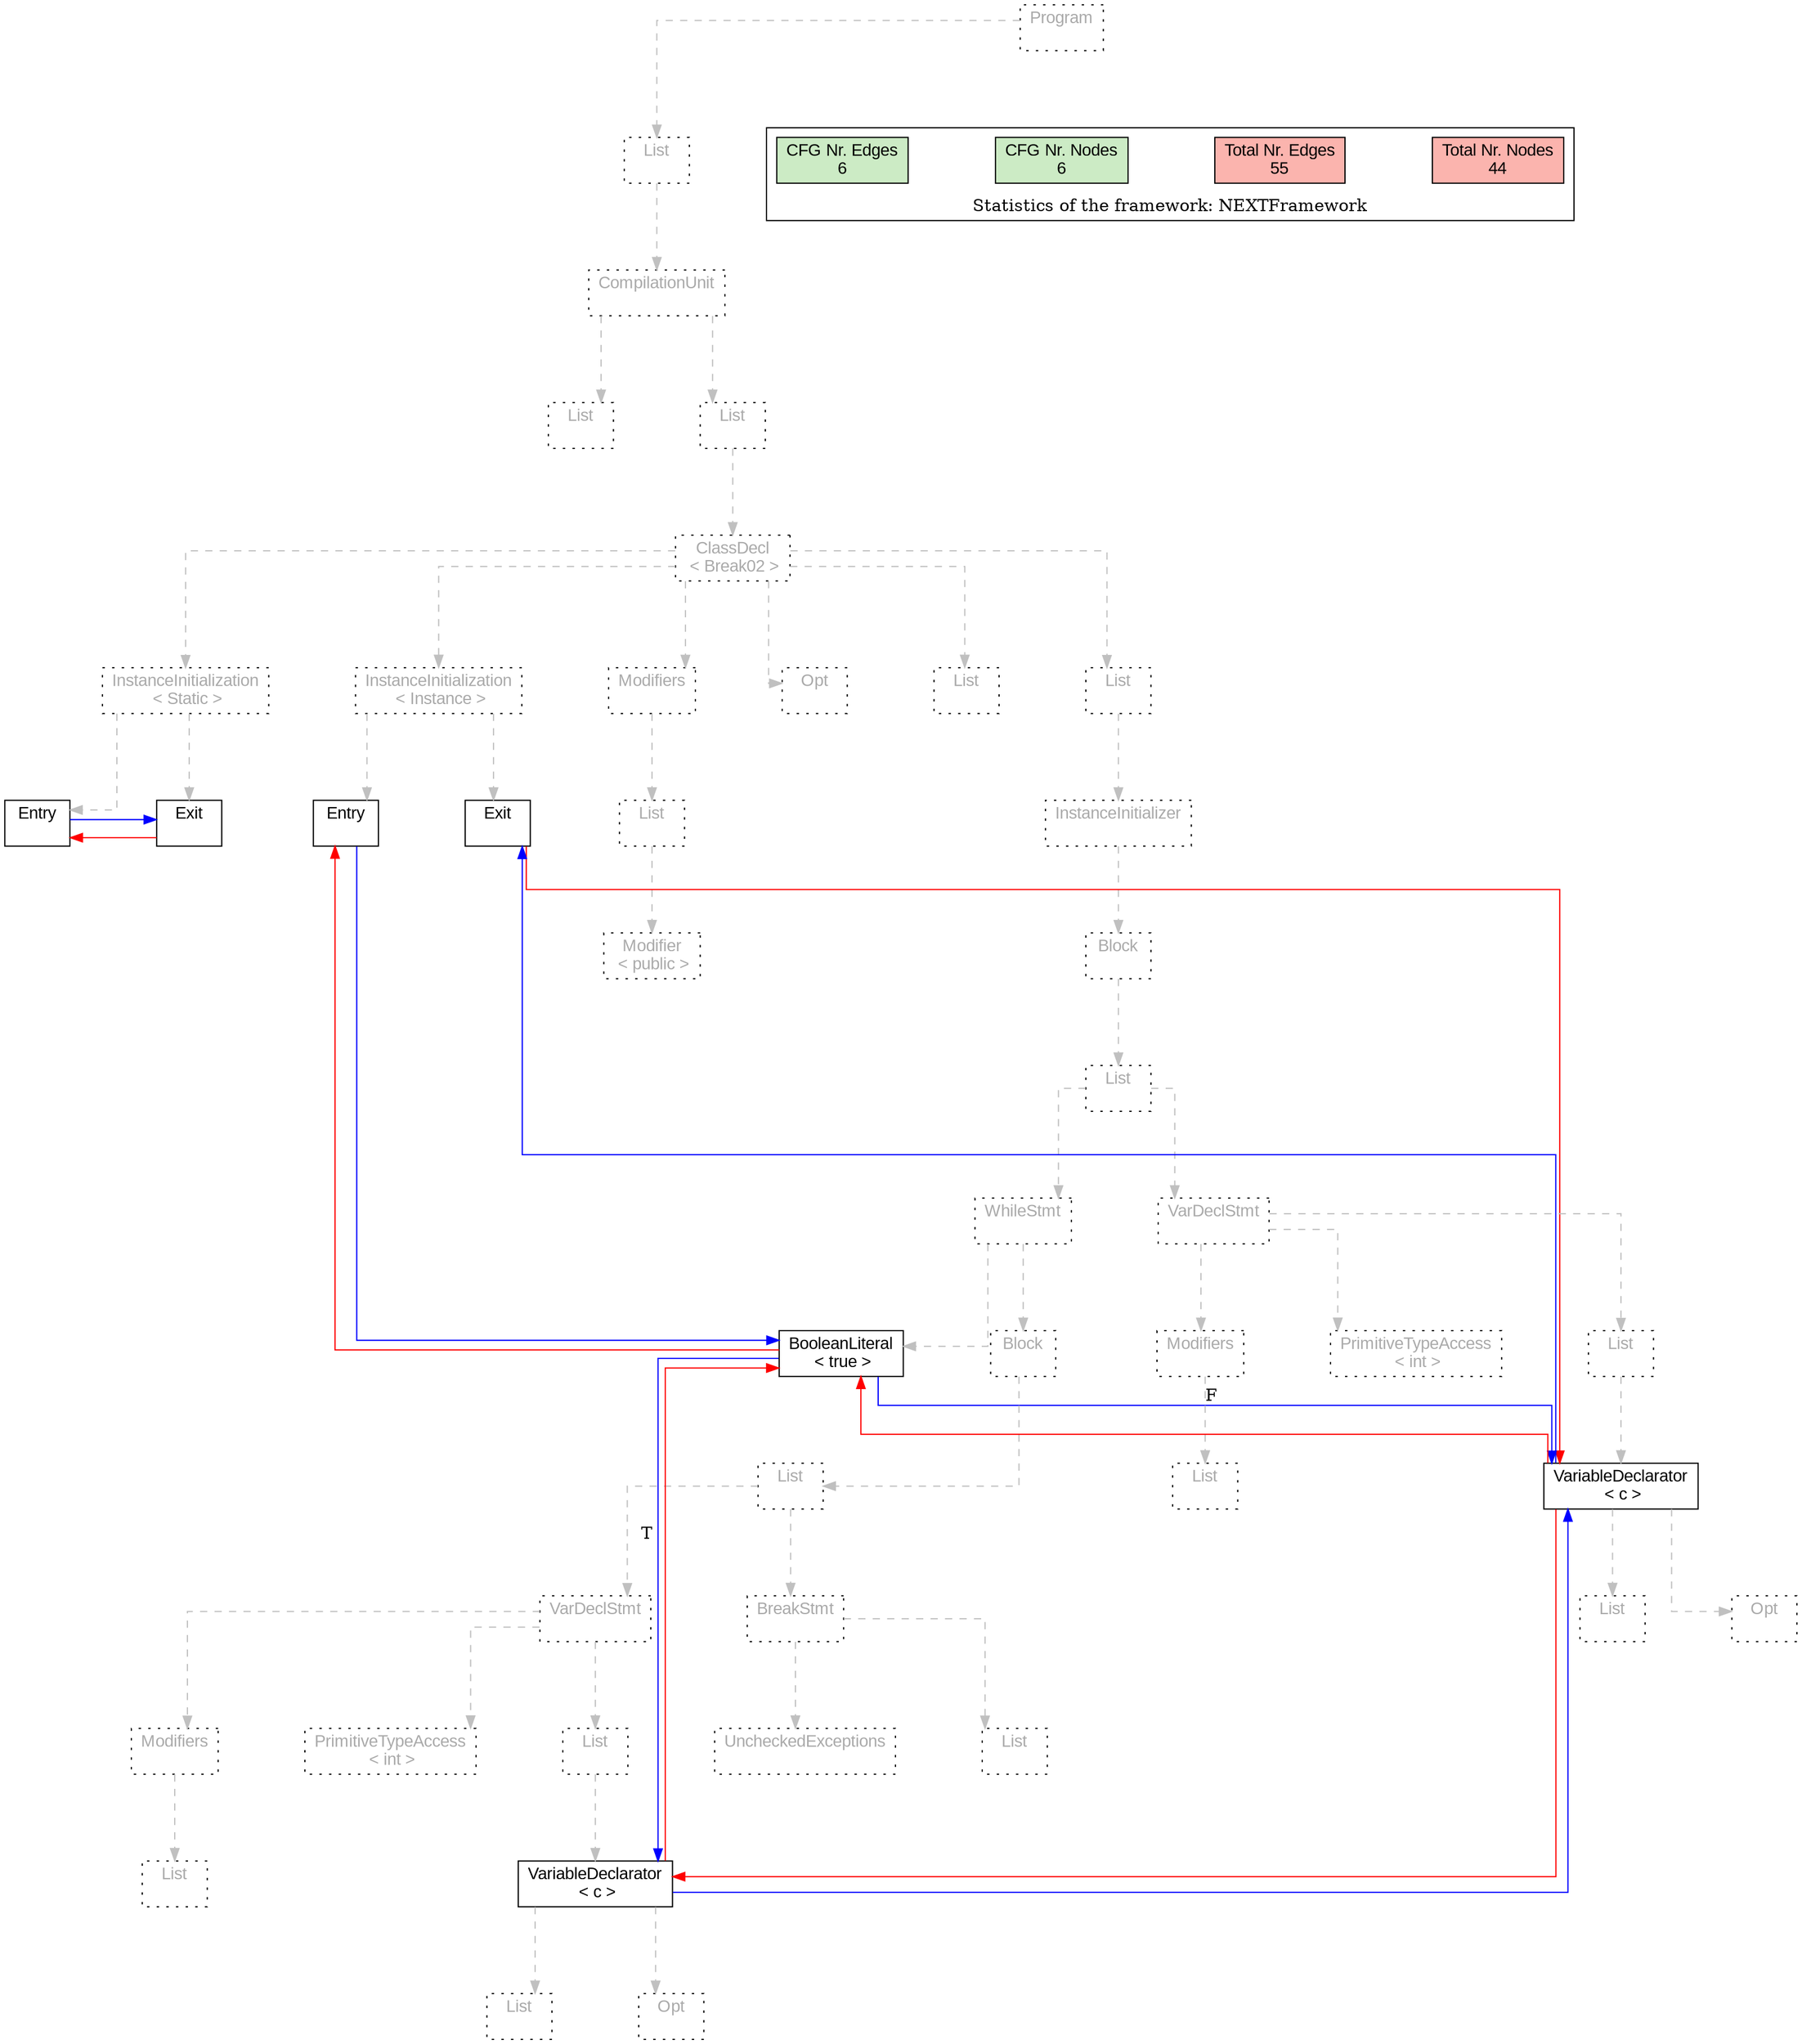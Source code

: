 digraph G {
graph [splines=ortho, nodesep="1", ranksep="1"]
node [shape=rect, fontname=Arial];
{ rank = same; "Program[0]"}
{ rank = same; "List[1]"}
{ rank = same; "CompilationUnit[2]"}
{ rank = same; "List[3]"; "List[4]"}
{ rank = same; "ClassDecl[5]"}
{ rank = same; "Modifiers[22]"; "Opt[25]"; "List[26]"; "List[27]"; "InstanceInitialization[6]"; "InstanceInitialization[14]"}
{ rank = same; "List[23]"; "InstanceInitializer[28]"; "Entry[7]"; "Exit[8]"; "Entry[15]"; "Exit[16]"}
{ rank = same; "Modifier[24]"; "Block[29]"}
{ rank = same; "List[30]"}
{ rank = same; "WhileStmt[31]"; "VarDeclStmt[46]"}
{ rank = same; "BooleanLiteral[32]"; "Block[33]"; "Modifiers[47]"; "PrimitiveTypeAccess[49]"; "List[50]"}
{ rank = same; "List[34]"; "List[48]"; "VariableDeclarator[51]"}
{ rank = same; "VarDeclStmt[35]"; "BreakStmt[43]"; "List[52]"; "Opt[53]"}
{ rank = same; "Modifiers[36]"; "PrimitiveTypeAccess[38]"; "List[39]"; "List[45]"; "UncheckedExceptions[44]"}
{ rank = same; "List[37]"; "VariableDeclarator[40]"}
{ rank = same; "List[41]"; "Opt[42]"}
"Program[0]" [label="Program\n ", style= dotted   fillcolor="#eeeeee" fontcolor="#aaaaaa"  ]
"List[1]" [label="List\n ", style= dotted   fillcolor="#eeeeee" fontcolor="#aaaaaa"  ]
"CompilationUnit[2]" [label="CompilationUnit\n ", style= dotted   fillcolor="#eeeeee" fontcolor="#aaaaaa"  ]
"List[3]" [label="List\n ", style= dotted   fillcolor="#eeeeee" fontcolor="#aaaaaa"  ]
"List[4]" [label="List\n ", style= dotted   fillcolor="#eeeeee" fontcolor="#aaaaaa"  ]
"ClassDecl[5]" [label="ClassDecl\n < Break02 >", style= dotted   fillcolor="#eeeeee" fontcolor="#aaaaaa"  ]
"Modifiers[22]" [label="Modifiers\n ", style= dotted   fillcolor="#eeeeee" fontcolor="#aaaaaa"  ]
"List[23]" [label="List\n ", style= dotted   fillcolor="#eeeeee" fontcolor="#aaaaaa"  ]
"Modifier[24]" [label="Modifier\n < public >", style= dotted   fillcolor="#eeeeee" fontcolor="#aaaaaa"  ]
"Opt[25]" [label="Opt\n ", style= dotted   fillcolor="#eeeeee" fontcolor="#aaaaaa"  ]
"List[26]" [label="List\n ", style= dotted   fillcolor="#eeeeee" fontcolor="#aaaaaa"  ]
"List[27]" [label="List\n ", style= dotted   fillcolor="#eeeeee" fontcolor="#aaaaaa"  ]
"InstanceInitializer[28]" [label="InstanceInitializer\n ", style= dotted   fillcolor="#eeeeee" fontcolor="#aaaaaa"  ]
"Block[29]" [label="Block\n ", style= dotted   fillcolor="#eeeeee" fontcolor="#aaaaaa"  ]
"List[30]" [label="List\n ", style= dotted   fillcolor="#eeeeee" fontcolor="#aaaaaa"  ]
"WhileStmt[31]" [label="WhileStmt\n ", style= dotted   fillcolor="#eeeeee" fontcolor="#aaaaaa"  ]
"BooleanLiteral[32]" [label="BooleanLiteral\n < true >", fillcolor=white   style=filled  ]
"Block[33]" [label="Block\n ", style= dotted   fillcolor="#eeeeee" fontcolor="#aaaaaa"  ]
"List[34]" [label="List\n ", style= dotted   fillcolor="#eeeeee" fontcolor="#aaaaaa"  ]
"VarDeclStmt[35]" [label="VarDeclStmt\n ", style= dotted   fillcolor="#eeeeee" fontcolor="#aaaaaa"  ]
"Modifiers[36]" [label="Modifiers\n ", style= dotted   fillcolor="#eeeeee" fontcolor="#aaaaaa"  ]
"List[37]" [label="List\n ", style= dotted   fillcolor="#eeeeee" fontcolor="#aaaaaa"  ]
"PrimitiveTypeAccess[38]" [label="PrimitiveTypeAccess\n < int >", style= dotted   fillcolor="#eeeeee" fontcolor="#aaaaaa"  ]
"List[39]" [label="List\n ", style= dotted   fillcolor="#eeeeee" fontcolor="#aaaaaa"  ]
"VariableDeclarator[40]" [label="VariableDeclarator\n < c >", fillcolor=white   style=filled  ]
"List[41]" [label="List\n ", style= dotted   fillcolor="#eeeeee" fontcolor="#aaaaaa"  ]
"Opt[42]" [label="Opt\n ", style= dotted   fillcolor="#eeeeee" fontcolor="#aaaaaa"  ]
"BreakStmt[43]" [label="BreakStmt\n ", style= dotted   fillcolor="#eeeeee" fontcolor="#aaaaaa"  ]
"List[45]" [label="List\n ", style= dotted   fillcolor="#eeeeee" fontcolor="#aaaaaa"  ]
"UncheckedExceptions[44]" [label="UncheckedExceptions\n ", style= dotted   fillcolor="#eeeeee" fontcolor="#aaaaaa"  ]
"VarDeclStmt[46]" [label="VarDeclStmt\n ", style= dotted   fillcolor="#eeeeee" fontcolor="#aaaaaa"  ]
"Modifiers[47]" [label="Modifiers\n ", style= dotted   fillcolor="#eeeeee" fontcolor="#aaaaaa"  ]
"List[48]" [label="List\n ", style= dotted   fillcolor="#eeeeee" fontcolor="#aaaaaa"  ]
"PrimitiveTypeAccess[49]" [label="PrimitiveTypeAccess\n < int >", style= dotted   fillcolor="#eeeeee" fontcolor="#aaaaaa"  ]
"List[50]" [label="List\n ", style= dotted   fillcolor="#eeeeee" fontcolor="#aaaaaa"  ]
"VariableDeclarator[51]" [label="VariableDeclarator\n < c >", fillcolor=white   style=filled  ]
"List[52]" [label="List\n ", style= dotted   fillcolor="#eeeeee" fontcolor="#aaaaaa"  ]
"Opt[53]" [label="Opt\n ", style= dotted   fillcolor="#eeeeee" fontcolor="#aaaaaa"  ]
"InstanceInitialization[6]" [label="InstanceInitialization\n < Instance >", style= dotted   fillcolor="#eeeeee" fontcolor="#aaaaaa"  ]
"Entry[7]" [label="Entry\n ", fillcolor=white   style=filled  ]
"Exit[8]" [label="Exit\n ", fillcolor=white   style=filled  ]
"InstanceInitialization[14]" [label="InstanceInitialization\n < Static >", style= dotted   fillcolor="#eeeeee" fontcolor="#aaaaaa"  ]
"Entry[15]" [label="Entry\n ", fillcolor=white   style=filled  ]
"Exit[16]" [label="Exit\n ", fillcolor=white   style=filled  ]
"CompilationUnit[2]" -> "List[3]" [style=dashed, color=gray]
"List[23]" -> "Modifier[24]" [style=dashed, color=gray]
"Modifiers[22]" -> "List[23]" [style=dashed, color=gray]
"ClassDecl[5]" -> "Modifiers[22]" [style=dashed, color=gray]
"ClassDecl[5]" -> "Opt[25]" [style=dashed, color=gray]
"ClassDecl[5]" -> "List[26]" [style=dashed, color=gray]
"WhileStmt[31]" -> "BooleanLiteral[32]" [style=dashed, color=gray]
"Modifiers[36]" -> "List[37]" [style=dashed, color=gray]
"VarDeclStmt[35]" -> "Modifiers[36]" [style=dashed, color=gray]
"VarDeclStmt[35]" -> "PrimitiveTypeAccess[38]" [style=dashed, color=gray]
"VariableDeclarator[40]" -> "List[41]" [style=dashed, color=gray]
"VariableDeclarator[40]" -> "Opt[42]" [style=dashed, color=gray]
"List[39]" -> "VariableDeclarator[40]" [style=dashed, color=gray]
"VarDeclStmt[35]" -> "List[39]" [style=dashed, color=gray]
"List[34]" -> "VarDeclStmt[35]" [style=dashed, color=gray]
"BreakStmt[43]" -> "List[45]" [style=dashed, color=gray]
"BreakStmt[43]" -> "UncheckedExceptions[44]" [style=dashed, color=gray]
"List[34]" -> "BreakStmt[43]" [style=dashed, color=gray]
"Block[33]" -> "List[34]" [style=dashed, color=gray]
"WhileStmt[31]" -> "Block[33]" [style=dashed, color=gray]
"List[30]" -> "WhileStmt[31]" [style=dashed, color=gray]
"Modifiers[47]" -> "List[48]" [style=dashed, color=gray]
"VarDeclStmt[46]" -> "Modifiers[47]" [style=dashed, color=gray]
"VarDeclStmt[46]" -> "PrimitiveTypeAccess[49]" [style=dashed, color=gray]
"VariableDeclarator[51]" -> "List[52]" [style=dashed, color=gray]
"VariableDeclarator[51]" -> "Opt[53]" [style=dashed, color=gray]
"List[50]" -> "VariableDeclarator[51]" [style=dashed, color=gray]
"VarDeclStmt[46]" -> "List[50]" [style=dashed, color=gray]
"List[30]" -> "VarDeclStmt[46]" [style=dashed, color=gray]
"Block[29]" -> "List[30]" [style=dashed, color=gray]
"InstanceInitializer[28]" -> "Block[29]" [style=dashed, color=gray]
"List[27]" -> "InstanceInitializer[28]" [style=dashed, color=gray]
"ClassDecl[5]" -> "List[27]" [style=dashed, color=gray]
"InstanceInitialization[6]" -> "Entry[7]" [style=dashed, color=gray]
"InstanceInitialization[6]" -> "Exit[8]" [style=dashed, color=gray]
"InstanceInitialization[14]" -> "Entry[15]" [style=dashed, color=gray]
"InstanceInitialization[14]" -> "Exit[16]" [style=dashed, color=gray]
"ClassDecl[5]" -> "InstanceInitialization[6]" [style=dashed, color=gray]
"ClassDecl[5]" -> "InstanceInitialization[14]" [style=dashed, color=gray]
"List[4]" -> "ClassDecl[5]" [style=dashed, color=gray]
"CompilationUnit[2]" -> "List[4]" [style=dashed, color=gray]
"List[1]" -> "CompilationUnit[2]" [style=dashed, color=gray]
"Program[0]" -> "List[1]" [style=dashed, color=gray]
"Exit[16]" -> "Entry[15]" [color=red, constraint=false]
"Entry[15]" -> "Exit[16]" [color=blue, constraint=false, xlabel=" "] 
"Exit[8]" -> "VariableDeclarator[51]" [color=red, constraint=false]
"VariableDeclarator[51]" -> "Exit[8]" [color=blue, constraint=false, xlabel=" "] 
"VariableDeclarator[51]" -> "BooleanLiteral[32]" [color=red, constraint=false]
"VariableDeclarator[51]" -> "VariableDeclarator[40]" [color=red, constraint=false]
"VariableDeclarator[40]" -> "VariableDeclarator[51]" [color=blue, constraint=false, xlabel=" "] 
"VariableDeclarator[40]" -> "BooleanLiteral[32]" [color=red, constraint=false]
"BooleanLiteral[32]" -> "VariableDeclarator[40]" [color=blue, constraint=false, xlabel="T "] 
"BooleanLiteral[32]" -> "VariableDeclarator[51]" [color=blue, constraint=false, xlabel="F "] 
"BooleanLiteral[32]" -> "Entry[7]" [color=red, constraint=false]
"Entry[7]" -> "BooleanLiteral[32]" [color=blue, constraint=false, xlabel=" "] 
"List[3]" -> "List[4]" [style=invis]
"InstanceInitialization[14]" -> "InstanceInitialization[6]" -> "Modifiers[22]" -> "Opt[25]" -> "List[26]" -> "List[27]" [style=invis]
"WhileStmt[31]" -> "VarDeclStmt[46]" [style=invis]
"BooleanLiteral[32]" -> "Block[33]" [style=invis]
"VarDeclStmt[35]" -> "BreakStmt[43]" [style=invis]
"Modifiers[36]" -> "PrimitiveTypeAccess[38]" -> "List[39]" [style=invis]
"List[41]" -> "Opt[42]" [style=invis]
"Modifiers[47]" -> "PrimitiveTypeAccess[49]" -> "List[50]" [style=invis]
"List[52]" -> "Opt[53]" [style=invis]
"Entry[7]" -> "Exit[8]" [style=invis]
"Entry[15]" -> "Exit[16]" [style=invis]

subgraph cluster_legend {
{node [style=filled, fillcolor=1, colorscheme="pastel13"]
Nodes [label="Total Nr. Nodes
44", fillcolor=1]
Edges [label="Total Nr. Edges
55", fillcolor=1]
NodesCFG [label="CFG Nr. Nodes
6", fillcolor=3]
EdgesCFG [label="CFG Nr. Edges
6", fillcolor=3]
Nodes-> "Program[0]" -> NodesCFG  [style="invis"]
Edges -> "Program[0]" ->EdgesCFG [style="invis"]}
label = "Statistics of the framework: NEXTFramework"
style="solid"
ranksep=0.05
nodesep=0.01
labelloc = b
len=2
}}